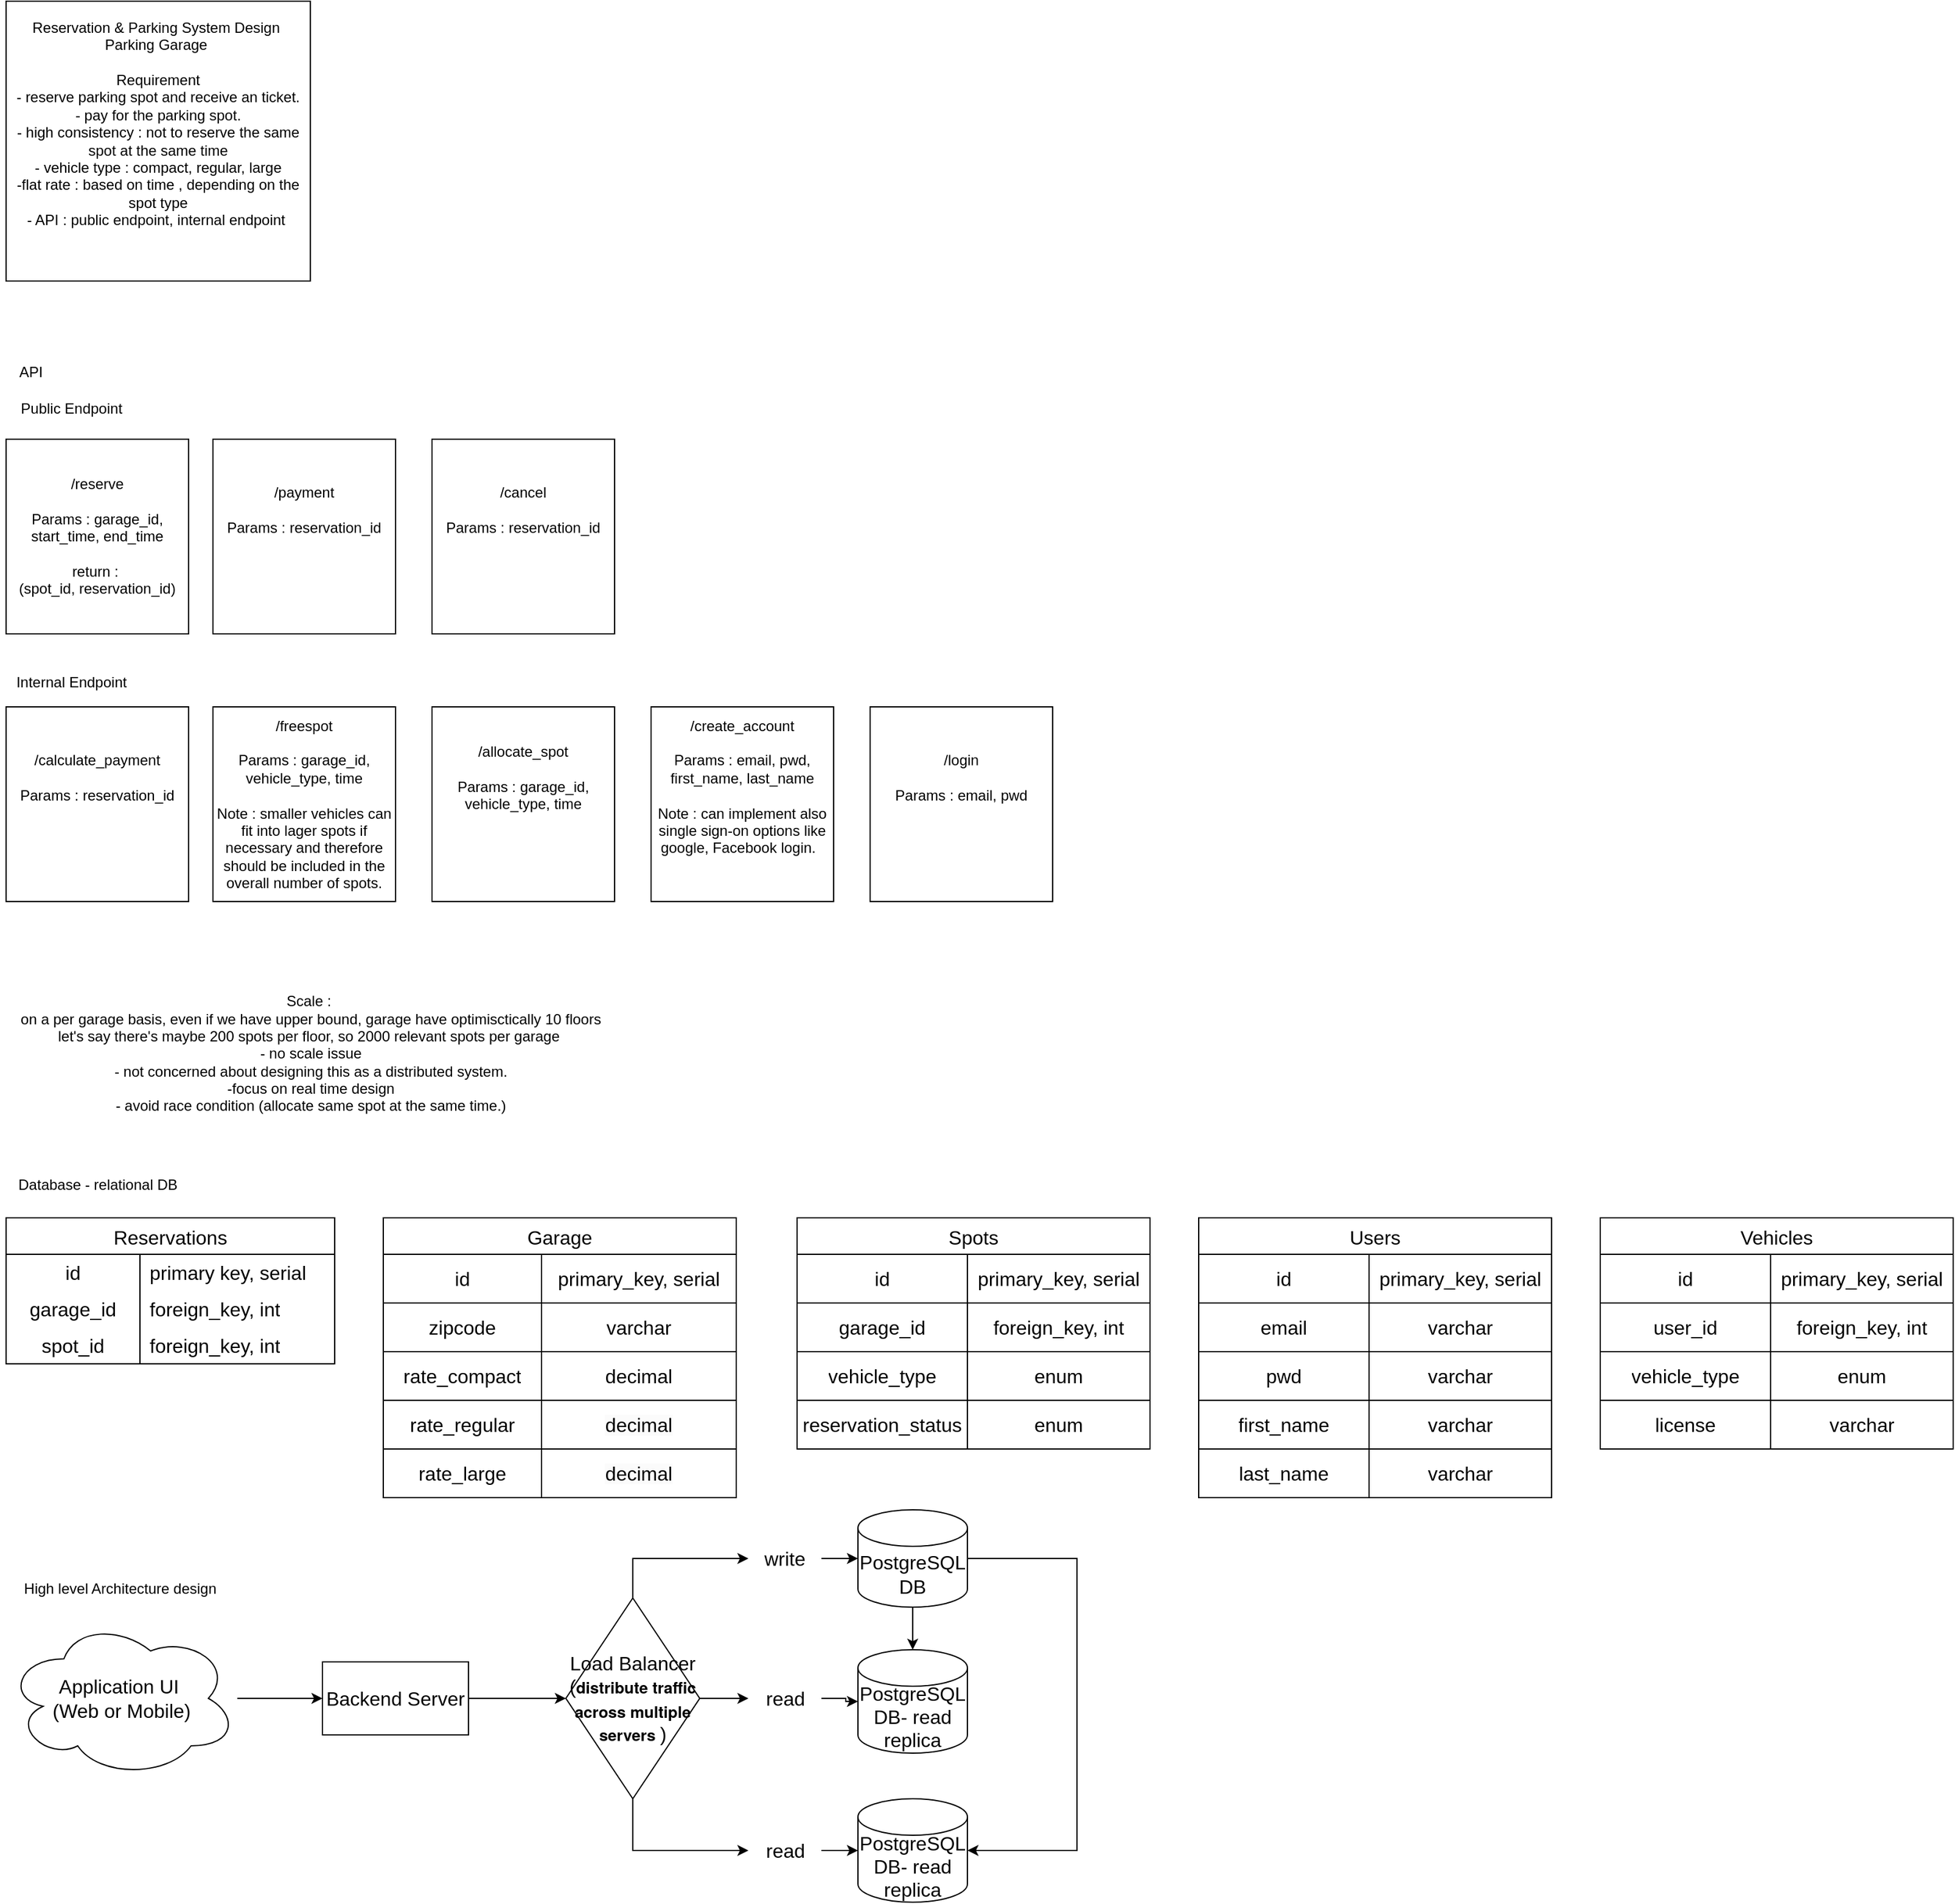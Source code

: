 <mxfile version="24.7.10">
  <diagram name="페이지-1" id="or9WRx4COdK21nAtxM_0">
    <mxGraphModel dx="939" dy="828" grid="1" gridSize="10" guides="1" tooltips="1" connect="1" arrows="1" fold="1" page="1" pageScale="1" pageWidth="827" pageHeight="1169" math="0" shadow="0">
      <root>
        <mxCell id="0" />
        <mxCell id="1" parent="0" />
        <mxCell id="0LAOTko8yLCHQv2C4el_-1" value="Reservation &amp;amp; Parking System Design&amp;nbsp;&lt;div&gt;Parking Garage&amp;nbsp;&lt;div&gt;&lt;br&gt;&lt;/div&gt;&lt;div&gt;Requirement&lt;/div&gt;&lt;div&gt;- reserve parking spot and receive an ticket.&lt;/div&gt;&lt;div&gt;- pay for the parking spot.&lt;/div&gt;&lt;div&gt;- high consistency : not to reserve the same spot at the same time&lt;/div&gt;&lt;div&gt;- vehicle type : compact, regular, large&lt;/div&gt;&lt;div&gt;-flat rate : based on time , depending on the spot type&lt;/div&gt;&lt;div&gt;- API : public endpoint, internal endpoint&amp;nbsp;&lt;/div&gt;&lt;div&gt;&lt;br&gt;&lt;/div&gt;&lt;div&gt;&lt;br&gt;&lt;/div&gt;&lt;/div&gt;" style="rounded=0;whiteSpace=wrap;html=1;" vertex="1" parent="1">
          <mxGeometry x="40" y="40" width="250" height="230" as="geometry" />
        </mxCell>
        <mxCell id="0LAOTko8yLCHQv2C4el_-2" value="Public Endpoint&amp;nbsp;" style="text;html=1;align=center;verticalAlign=middle;resizable=0;points=[];autosize=1;strokeColor=none;fillColor=none;" vertex="1" parent="1">
          <mxGeometry x="40" y="360" width="110" height="30" as="geometry" />
        </mxCell>
        <mxCell id="0LAOTko8yLCHQv2C4el_-3" value="API" style="text;html=1;align=center;verticalAlign=middle;resizable=0;points=[];autosize=1;strokeColor=none;fillColor=none;" vertex="1" parent="1">
          <mxGeometry x="40" y="330" width="40" height="30" as="geometry" />
        </mxCell>
        <mxCell id="0LAOTko8yLCHQv2C4el_-4" value="/reserve&lt;div&gt;&lt;br&gt;&lt;div&gt;Params : garage_id, start_time, end_time&lt;/div&gt;&lt;div&gt;&lt;br&gt;&lt;/div&gt;&lt;div&gt;return :&amp;nbsp;&lt;/div&gt;&lt;div&gt;(spot_id, reservation_id)&lt;/div&gt;&lt;/div&gt;" style="rounded=0;whiteSpace=wrap;html=1;" vertex="1" parent="1">
          <mxGeometry x="40" y="400" width="150" height="160" as="geometry" />
        </mxCell>
        <mxCell id="0LAOTko8yLCHQv2C4el_-5" value="/payment&lt;div&gt;&lt;br&gt;&lt;/div&gt;&lt;div&gt;Params : reservation_id&lt;/div&gt;&lt;div&gt;&lt;br&gt;&lt;/div&gt;&lt;div&gt;&lt;br&gt;&lt;/div&gt;&lt;div&gt;&lt;br&gt;&lt;/div&gt;" style="rounded=0;whiteSpace=wrap;html=1;" vertex="1" parent="1">
          <mxGeometry x="210" y="400" width="150" height="160" as="geometry" />
        </mxCell>
        <mxCell id="0LAOTko8yLCHQv2C4el_-6" value="/cancel&lt;div&gt;&lt;br&gt;&lt;/div&gt;&lt;div&gt;Params : reservation_id&lt;/div&gt;&lt;div&gt;&lt;br&gt;&lt;/div&gt;&lt;div&gt;&lt;br&gt;&lt;/div&gt;&lt;div&gt;&lt;br&gt;&lt;/div&gt;" style="rounded=0;whiteSpace=wrap;html=1;" vertex="1" parent="1">
          <mxGeometry x="390" y="400" width="150" height="160" as="geometry" />
        </mxCell>
        <mxCell id="0LAOTko8yLCHQv2C4el_-7" value="Internal Endpoint&amp;nbsp;" style="text;html=1;align=center;verticalAlign=middle;resizable=0;points=[];autosize=1;strokeColor=none;fillColor=none;" vertex="1" parent="1">
          <mxGeometry x="35" y="585" width="120" height="30" as="geometry" />
        </mxCell>
        <mxCell id="0LAOTko8yLCHQv2C4el_-8" value="/calculate_payment&lt;div&gt;&lt;br&gt;&lt;/div&gt;&lt;div&gt;Params : reservation_id&lt;/div&gt;&lt;div&gt;&lt;br&gt;&lt;/div&gt;&lt;div&gt;&lt;br&gt;&lt;/div&gt;&lt;div&gt;&lt;br&gt;&lt;/div&gt;" style="rounded=0;whiteSpace=wrap;html=1;" vertex="1" parent="1">
          <mxGeometry x="40" y="620" width="150" height="160" as="geometry" />
        </mxCell>
        <mxCell id="0LAOTko8yLCHQv2C4el_-9" value="/freespot&lt;div&gt;&lt;br&gt;&lt;/div&gt;&lt;div&gt;Params : garage_id, vehicle_type, time&lt;/div&gt;&lt;div&gt;&lt;br&gt;&lt;/div&gt;&lt;div&gt;Note : smaller vehicles can fit into lager spots if necessary and therefore should be included in the overall number of spots.&lt;/div&gt;" style="rounded=0;whiteSpace=wrap;html=1;" vertex="1" parent="1">
          <mxGeometry x="210" y="620" width="150" height="160" as="geometry" />
        </mxCell>
        <mxCell id="0LAOTko8yLCHQv2C4el_-10" value="/login&lt;div&gt;&lt;br&gt;&lt;/div&gt;&lt;div&gt;Params : email, pwd&lt;/div&gt;&lt;div&gt;&lt;br&gt;&lt;/div&gt;&lt;div&gt;&lt;br&gt;&lt;/div&gt;&lt;div&gt;&lt;br&gt;&lt;/div&gt;" style="rounded=0;whiteSpace=wrap;html=1;" vertex="1" parent="1">
          <mxGeometry x="750" y="620" width="150" height="160" as="geometry" />
        </mxCell>
        <mxCell id="0LAOTko8yLCHQv2C4el_-11" value="&lt;div&gt;/create_account&lt;/div&gt;&lt;div&gt;&lt;br&gt;&lt;/div&gt;&lt;div&gt;Params : email, pwd, first_name, last_name&lt;/div&gt;&lt;div&gt;&lt;br&gt;&lt;/div&gt;&lt;div&gt;Note : can implement also single sign-on options like google, Facebook login. &amp;nbsp;&lt;/div&gt;&lt;div&gt;&lt;br&gt;&lt;/div&gt;&lt;div&gt;&lt;br&gt;&lt;/div&gt;" style="rounded=0;whiteSpace=wrap;html=1;" vertex="1" parent="1">
          <mxGeometry x="570" y="620" width="150" height="160" as="geometry" />
        </mxCell>
        <mxCell id="0LAOTko8yLCHQv2C4el_-12" value="/allocate_spot&lt;div&gt;&lt;br&gt;&lt;/div&gt;&lt;div&gt;Params : garage_id, vehicle_type, time&lt;/div&gt;&lt;div&gt;&lt;br&gt;&lt;/div&gt;&lt;div&gt;&lt;br&gt;&lt;/div&gt;&lt;div&gt;&lt;br&gt;&lt;/div&gt;" style="rounded=0;whiteSpace=wrap;html=1;" vertex="1" parent="1">
          <mxGeometry x="390" y="620" width="150" height="160" as="geometry" />
        </mxCell>
        <mxCell id="0LAOTko8yLCHQv2C4el_-13" value="&lt;div&gt;Scale :&amp;nbsp;&lt;br&gt;&lt;/div&gt;&lt;div&gt;on a per garage basis, even if we have upper bound, garage have optimisctically 10 floors&lt;/div&gt;&lt;div&gt;let&#39;s say there&#39;s maybe 200 spots per floor, so 2000 relevant spots per garage&amp;nbsp;&lt;/div&gt;- no scale issue&lt;div&gt;- not concerned about designing this as a distributed system.&lt;/div&gt;&lt;div&gt;-focus on real time design&lt;/div&gt;&lt;div&gt;- avoid race condition (allocate same spot at the same time.)&lt;/div&gt;" style="text;html=1;align=center;verticalAlign=middle;resizable=0;points=[];autosize=1;strokeColor=none;fillColor=none;" vertex="1" parent="1">
          <mxGeometry x="40" y="850" width="500" height="110" as="geometry" />
        </mxCell>
        <mxCell id="0LAOTko8yLCHQv2C4el_-14" value="Database - relational DB" style="text;html=1;align=center;verticalAlign=middle;resizable=0;points=[];autosize=1;strokeColor=none;fillColor=none;" vertex="1" parent="1">
          <mxGeometry x="40" y="998" width="150" height="30" as="geometry" />
        </mxCell>
        <mxCell id="0LAOTko8yLCHQv2C4el_-24" value="Reservations" style="shape=table;startSize=30;container=1;collapsible=0;childLayout=tableLayout;fixedRows=1;rowLines=0;fontStyle=0;strokeColor=default;fontSize=16;" vertex="1" parent="1">
          <mxGeometry x="40" y="1040" width="270" height="120" as="geometry" />
        </mxCell>
        <mxCell id="0LAOTko8yLCHQv2C4el_-25" value="" style="shape=tableRow;horizontal=0;startSize=0;swimlaneHead=0;swimlaneBody=0;top=0;left=0;bottom=0;right=0;collapsible=0;dropTarget=0;fillColor=none;points=[[0,0.5],[1,0.5]];portConstraint=eastwest;strokeColor=inherit;fontSize=16;" vertex="1" parent="0LAOTko8yLCHQv2C4el_-24">
          <mxGeometry y="30" width="270" height="30" as="geometry" />
        </mxCell>
        <mxCell id="0LAOTko8yLCHQv2C4el_-26" value="id" style="shape=partialRectangle;html=1;whiteSpace=wrap;connectable=0;fillColor=none;top=0;left=0;bottom=0;right=0;overflow=hidden;pointerEvents=1;strokeColor=inherit;fontSize=16;" vertex="1" parent="0LAOTko8yLCHQv2C4el_-25">
          <mxGeometry width="110" height="30" as="geometry">
            <mxRectangle width="110" height="30" as="alternateBounds" />
          </mxGeometry>
        </mxCell>
        <mxCell id="0LAOTko8yLCHQv2C4el_-27" value="primary key, serial" style="shape=partialRectangle;html=1;whiteSpace=wrap;connectable=0;fillColor=none;top=0;left=0;bottom=0;right=0;align=left;spacingLeft=6;overflow=hidden;strokeColor=inherit;fontSize=16;" vertex="1" parent="0LAOTko8yLCHQv2C4el_-25">
          <mxGeometry x="110" width="160" height="30" as="geometry">
            <mxRectangle width="160" height="30" as="alternateBounds" />
          </mxGeometry>
        </mxCell>
        <mxCell id="0LAOTko8yLCHQv2C4el_-28" value="" style="shape=tableRow;horizontal=0;startSize=0;swimlaneHead=0;swimlaneBody=0;top=0;left=0;bottom=0;right=0;collapsible=0;dropTarget=0;fillColor=none;points=[[0,0.5],[1,0.5]];portConstraint=eastwest;strokeColor=inherit;fontSize=16;" vertex="1" parent="0LAOTko8yLCHQv2C4el_-24">
          <mxGeometry y="60" width="270" height="30" as="geometry" />
        </mxCell>
        <mxCell id="0LAOTko8yLCHQv2C4el_-29" value="garage_id" style="shape=partialRectangle;html=1;whiteSpace=wrap;connectable=0;fillColor=none;top=0;left=0;bottom=0;right=0;overflow=hidden;strokeColor=inherit;fontSize=16;" vertex="1" parent="0LAOTko8yLCHQv2C4el_-28">
          <mxGeometry width="110" height="30" as="geometry">
            <mxRectangle width="110" height="30" as="alternateBounds" />
          </mxGeometry>
        </mxCell>
        <mxCell id="0LAOTko8yLCHQv2C4el_-30" value="foreign_key, int" style="shape=partialRectangle;html=1;whiteSpace=wrap;connectable=0;fillColor=none;top=0;left=0;bottom=0;right=0;align=left;spacingLeft=6;overflow=hidden;strokeColor=inherit;fontSize=16;" vertex="1" parent="0LAOTko8yLCHQv2C4el_-28">
          <mxGeometry x="110" width="160" height="30" as="geometry">
            <mxRectangle width="160" height="30" as="alternateBounds" />
          </mxGeometry>
        </mxCell>
        <mxCell id="0LAOTko8yLCHQv2C4el_-31" value="" style="shape=tableRow;horizontal=0;startSize=0;swimlaneHead=0;swimlaneBody=0;top=0;left=0;bottom=0;right=0;collapsible=0;dropTarget=0;fillColor=none;points=[[0,0.5],[1,0.5]];portConstraint=eastwest;strokeColor=inherit;fontSize=16;" vertex="1" parent="0LAOTko8yLCHQv2C4el_-24">
          <mxGeometry y="90" width="270" height="30" as="geometry" />
        </mxCell>
        <mxCell id="0LAOTko8yLCHQv2C4el_-32" value="spot_id" style="shape=partialRectangle;html=1;whiteSpace=wrap;connectable=0;fillColor=none;top=0;left=0;bottom=0;right=0;overflow=hidden;strokeColor=inherit;fontSize=16;" vertex="1" parent="0LAOTko8yLCHQv2C4el_-31">
          <mxGeometry width="110" height="30" as="geometry">
            <mxRectangle width="110" height="30" as="alternateBounds" />
          </mxGeometry>
        </mxCell>
        <mxCell id="0LAOTko8yLCHQv2C4el_-33" value="foreign_key, int" style="shape=partialRectangle;html=1;whiteSpace=wrap;connectable=0;fillColor=none;top=0;left=0;bottom=0;right=0;align=left;spacingLeft=6;overflow=hidden;strokeColor=inherit;fontSize=16;" vertex="1" parent="0LAOTko8yLCHQv2C4el_-31">
          <mxGeometry x="110" width="160" height="30" as="geometry">
            <mxRectangle width="160" height="30" as="alternateBounds" />
          </mxGeometry>
        </mxCell>
        <mxCell id="0LAOTko8yLCHQv2C4el_-47" value="" style="shape=tableRow;horizontal=0;startSize=0;swimlaneHead=0;swimlaneBody=0;top=0;left=0;bottom=0;right=0;collapsible=0;dropTarget=0;fillColor=none;points=[[0,0.5],[1,0.5]];portConstraint=eastwest;strokeColor=inherit;fontSize=16;" vertex="1" parent="1">
          <mxGeometry x="40" y="1150" width="330" height="30" as="geometry" />
        </mxCell>
        <mxCell id="0LAOTko8yLCHQv2C4el_-50" value="Garage" style="shape=table;startSize=30;container=1;collapsible=0;childLayout=tableLayout;strokeColor=default;align=center;verticalAlign=middle;fontFamily=Helvetica;fontSize=16;fontColor=default;fontStyle=0;fillColor=default;" vertex="1" parent="1">
          <mxGeometry x="350" y="1040" width="290" height="230" as="geometry" />
        </mxCell>
        <mxCell id="0LAOTko8yLCHQv2C4el_-51" value="" style="shape=tableRow;horizontal=0;startSize=0;swimlaneHead=0;swimlaneBody=0;strokeColor=inherit;top=0;left=0;bottom=0;right=0;collapsible=0;dropTarget=0;fillColor=none;points=[[0,0.5],[1,0.5]];portConstraint=eastwest;align=center;verticalAlign=middle;fontFamily=Helvetica;fontSize=16;fontColor=default;fontStyle=0;" vertex="1" parent="0LAOTko8yLCHQv2C4el_-50">
          <mxGeometry y="30" width="290" height="40" as="geometry" />
        </mxCell>
        <mxCell id="0LAOTko8yLCHQv2C4el_-52" value="id" style="shape=partialRectangle;html=1;whiteSpace=wrap;connectable=0;strokeColor=inherit;overflow=hidden;fillColor=none;top=0;left=0;bottom=0;right=0;pointerEvents=1;align=center;verticalAlign=middle;fontFamily=Helvetica;fontSize=16;fontColor=default;fontStyle=0;" vertex="1" parent="0LAOTko8yLCHQv2C4el_-51">
          <mxGeometry width="130" height="40" as="geometry">
            <mxRectangle width="130" height="40" as="alternateBounds" />
          </mxGeometry>
        </mxCell>
        <mxCell id="0LAOTko8yLCHQv2C4el_-53" value="primary_key, serial" style="shape=partialRectangle;html=1;whiteSpace=wrap;connectable=0;strokeColor=inherit;overflow=hidden;fillColor=none;top=0;left=0;bottom=0;right=0;pointerEvents=1;align=center;verticalAlign=middle;fontFamily=Helvetica;fontSize=16;fontColor=default;fontStyle=0;" vertex="1" parent="0LAOTko8yLCHQv2C4el_-51">
          <mxGeometry x="130" width="160" height="40" as="geometry">
            <mxRectangle width="160" height="40" as="alternateBounds" />
          </mxGeometry>
        </mxCell>
        <mxCell id="0LAOTko8yLCHQv2C4el_-54" value="" style="shape=tableRow;horizontal=0;startSize=0;swimlaneHead=0;swimlaneBody=0;strokeColor=inherit;top=0;left=0;bottom=0;right=0;collapsible=0;dropTarget=0;fillColor=none;points=[[0,0.5],[1,0.5]];portConstraint=eastwest;align=center;verticalAlign=middle;fontFamily=Helvetica;fontSize=16;fontColor=default;fontStyle=0;" vertex="1" parent="0LAOTko8yLCHQv2C4el_-50">
          <mxGeometry y="70" width="290" height="40" as="geometry" />
        </mxCell>
        <mxCell id="0LAOTko8yLCHQv2C4el_-55" value="zipcode" style="shape=partialRectangle;html=1;whiteSpace=wrap;connectable=0;strokeColor=inherit;overflow=hidden;fillColor=none;top=0;left=0;bottom=0;right=0;pointerEvents=1;align=center;verticalAlign=middle;fontFamily=Helvetica;fontSize=16;fontColor=default;fontStyle=0;" vertex="1" parent="0LAOTko8yLCHQv2C4el_-54">
          <mxGeometry width="130" height="40" as="geometry">
            <mxRectangle width="130" height="40" as="alternateBounds" />
          </mxGeometry>
        </mxCell>
        <mxCell id="0LAOTko8yLCHQv2C4el_-56" value="varchar" style="shape=partialRectangle;html=1;whiteSpace=wrap;connectable=0;strokeColor=inherit;overflow=hidden;fillColor=none;top=0;left=0;bottom=0;right=0;pointerEvents=1;align=center;verticalAlign=middle;fontFamily=Helvetica;fontSize=16;fontColor=default;fontStyle=0;" vertex="1" parent="0LAOTko8yLCHQv2C4el_-54">
          <mxGeometry x="130" width="160" height="40" as="geometry">
            <mxRectangle width="160" height="40" as="alternateBounds" />
          </mxGeometry>
        </mxCell>
        <mxCell id="0LAOTko8yLCHQv2C4el_-57" value="" style="shape=tableRow;horizontal=0;startSize=0;swimlaneHead=0;swimlaneBody=0;strokeColor=inherit;top=0;left=0;bottom=0;right=0;collapsible=0;dropTarget=0;fillColor=none;points=[[0,0.5],[1,0.5]];portConstraint=eastwest;align=center;verticalAlign=middle;fontFamily=Helvetica;fontSize=16;fontColor=default;fontStyle=0;" vertex="1" parent="0LAOTko8yLCHQv2C4el_-50">
          <mxGeometry y="110" width="290" height="40" as="geometry" />
        </mxCell>
        <mxCell id="0LAOTko8yLCHQv2C4el_-58" value="rate_compact" style="shape=partialRectangle;html=1;whiteSpace=wrap;connectable=0;strokeColor=inherit;overflow=hidden;fillColor=none;top=0;left=0;bottom=0;right=0;pointerEvents=1;align=center;verticalAlign=middle;fontFamily=Helvetica;fontSize=16;fontColor=default;fontStyle=0;" vertex="1" parent="0LAOTko8yLCHQv2C4el_-57">
          <mxGeometry width="130" height="40" as="geometry">
            <mxRectangle width="130" height="40" as="alternateBounds" />
          </mxGeometry>
        </mxCell>
        <mxCell id="0LAOTko8yLCHQv2C4el_-59" value="decimal" style="shape=partialRectangle;html=1;whiteSpace=wrap;connectable=0;strokeColor=inherit;overflow=hidden;fillColor=none;top=0;left=0;bottom=0;right=0;pointerEvents=1;align=center;verticalAlign=middle;fontFamily=Helvetica;fontSize=16;fontColor=default;fontStyle=0;" vertex="1" parent="0LAOTko8yLCHQv2C4el_-57">
          <mxGeometry x="130" width="160" height="40" as="geometry">
            <mxRectangle width="160" height="40" as="alternateBounds" />
          </mxGeometry>
        </mxCell>
        <mxCell id="0LAOTko8yLCHQv2C4el_-60" value="" style="shape=tableRow;horizontal=0;startSize=0;swimlaneHead=0;swimlaneBody=0;strokeColor=inherit;top=0;left=0;bottom=0;right=0;collapsible=0;dropTarget=0;fillColor=none;points=[[0,0.5],[1,0.5]];portConstraint=eastwest;align=center;verticalAlign=middle;fontFamily=Helvetica;fontSize=16;fontColor=default;fontStyle=0;" vertex="1" parent="0LAOTko8yLCHQv2C4el_-50">
          <mxGeometry y="150" width="290" height="40" as="geometry" />
        </mxCell>
        <mxCell id="0LAOTko8yLCHQv2C4el_-61" value="rate_regular" style="shape=partialRectangle;html=1;whiteSpace=wrap;connectable=0;strokeColor=inherit;overflow=hidden;fillColor=none;top=0;left=0;bottom=0;right=0;pointerEvents=1;align=center;verticalAlign=middle;fontFamily=Helvetica;fontSize=16;fontColor=default;fontStyle=0;" vertex="1" parent="0LAOTko8yLCHQv2C4el_-60">
          <mxGeometry width="130" height="40" as="geometry">
            <mxRectangle width="130" height="40" as="alternateBounds" />
          </mxGeometry>
        </mxCell>
        <mxCell id="0LAOTko8yLCHQv2C4el_-62" value="&lt;span style=&quot;caret-color: rgb(0, 0, 0); color: rgb(0, 0, 0); font-family: Helvetica; font-size: 16px; font-style: normal; font-variant-caps: normal; font-weight: 400; letter-spacing: normal; orphans: auto; text-align: center; text-indent: 0px; text-transform: none; white-space: normal; widows: auto; word-spacing: 0px; -webkit-text-stroke-width: 0px; background-color: rgb(251, 251, 251); text-decoration: none; display: inline !important; float: none;&quot;&gt;decimal&lt;/span&gt;" style="shape=partialRectangle;html=1;whiteSpace=wrap;connectable=0;strokeColor=inherit;overflow=hidden;fillColor=none;top=0;left=0;bottom=0;right=0;pointerEvents=1;align=center;verticalAlign=middle;fontFamily=Helvetica;fontSize=16;fontColor=default;fontStyle=0;" vertex="1" parent="0LAOTko8yLCHQv2C4el_-60">
          <mxGeometry x="130" width="160" height="40" as="geometry">
            <mxRectangle width="160" height="40" as="alternateBounds" />
          </mxGeometry>
        </mxCell>
        <mxCell id="0LAOTko8yLCHQv2C4el_-64" style="shape=tableRow;horizontal=0;startSize=0;swimlaneHead=0;swimlaneBody=0;strokeColor=inherit;top=0;left=0;bottom=0;right=0;collapsible=0;dropTarget=0;fillColor=none;points=[[0,0.5],[1,0.5]];portConstraint=eastwest;align=center;verticalAlign=middle;fontFamily=Helvetica;fontSize=16;fontColor=default;fontStyle=0;" vertex="1" parent="0LAOTko8yLCHQv2C4el_-50">
          <mxGeometry y="190" width="290" height="40" as="geometry" />
        </mxCell>
        <mxCell id="0LAOTko8yLCHQv2C4el_-65" value="rate_large" style="shape=partialRectangle;html=1;whiteSpace=wrap;connectable=0;strokeColor=inherit;overflow=hidden;fillColor=none;top=0;left=0;bottom=0;right=0;pointerEvents=1;align=center;verticalAlign=middle;fontFamily=Helvetica;fontSize=16;fontColor=default;fontStyle=0;" vertex="1" parent="0LAOTko8yLCHQv2C4el_-64">
          <mxGeometry width="130" height="40" as="geometry">
            <mxRectangle width="130" height="40" as="alternateBounds" />
          </mxGeometry>
        </mxCell>
        <mxCell id="0LAOTko8yLCHQv2C4el_-66" value="&lt;span style=&quot;caret-color: rgb(0, 0, 0); color: rgb(0, 0, 0); font-family: Helvetica; font-size: 16px; font-style: normal; font-variant-caps: normal; font-weight: 400; letter-spacing: normal; orphans: auto; text-align: center; text-indent: 0px; text-transform: none; white-space: normal; widows: auto; word-spacing: 0px; -webkit-text-stroke-width: 0px; background-color: rgb(251, 251, 251); text-decoration: none; display: inline !important; float: none;&quot;&gt;decimal&lt;/span&gt;" style="shape=partialRectangle;html=1;whiteSpace=wrap;connectable=0;strokeColor=inherit;overflow=hidden;fillColor=none;top=0;left=0;bottom=0;right=0;pointerEvents=1;align=center;verticalAlign=middle;fontFamily=Helvetica;fontSize=16;fontColor=default;fontStyle=0;" vertex="1" parent="0LAOTko8yLCHQv2C4el_-64">
          <mxGeometry x="130" width="160" height="40" as="geometry">
            <mxRectangle width="160" height="40" as="alternateBounds" />
          </mxGeometry>
        </mxCell>
        <mxCell id="0LAOTko8yLCHQv2C4el_-68" value="Spots" style="shape=table;startSize=30;container=1;collapsible=0;childLayout=tableLayout;strokeColor=default;align=center;verticalAlign=middle;fontFamily=Helvetica;fontSize=16;fontColor=default;fontStyle=0;fillColor=default;" vertex="1" parent="1">
          <mxGeometry x="690" y="1040" width="290" height="190" as="geometry" />
        </mxCell>
        <mxCell id="0LAOTko8yLCHQv2C4el_-69" value="" style="shape=tableRow;horizontal=0;startSize=0;swimlaneHead=0;swimlaneBody=0;strokeColor=inherit;top=0;left=0;bottom=0;right=0;collapsible=0;dropTarget=0;fillColor=none;points=[[0,0.5],[1,0.5]];portConstraint=eastwest;align=center;verticalAlign=middle;fontFamily=Helvetica;fontSize=16;fontColor=default;fontStyle=0;" vertex="1" parent="0LAOTko8yLCHQv2C4el_-68">
          <mxGeometry y="30" width="290" height="40" as="geometry" />
        </mxCell>
        <mxCell id="0LAOTko8yLCHQv2C4el_-70" value="id" style="shape=partialRectangle;html=1;whiteSpace=wrap;connectable=0;strokeColor=inherit;overflow=hidden;fillColor=none;top=0;left=0;bottom=0;right=0;pointerEvents=1;align=center;verticalAlign=middle;fontFamily=Helvetica;fontSize=16;fontColor=default;fontStyle=0;" vertex="1" parent="0LAOTko8yLCHQv2C4el_-69">
          <mxGeometry width="140" height="40" as="geometry">
            <mxRectangle width="140" height="40" as="alternateBounds" />
          </mxGeometry>
        </mxCell>
        <mxCell id="0LAOTko8yLCHQv2C4el_-71" value="primary_key, serial" style="shape=partialRectangle;html=1;whiteSpace=wrap;connectable=0;strokeColor=inherit;overflow=hidden;fillColor=none;top=0;left=0;bottom=0;right=0;pointerEvents=1;align=center;verticalAlign=middle;fontFamily=Helvetica;fontSize=16;fontColor=default;fontStyle=0;" vertex="1" parent="0LAOTko8yLCHQv2C4el_-69">
          <mxGeometry x="140" width="150" height="40" as="geometry">
            <mxRectangle width="150" height="40" as="alternateBounds" />
          </mxGeometry>
        </mxCell>
        <mxCell id="0LAOTko8yLCHQv2C4el_-72" value="" style="shape=tableRow;horizontal=0;startSize=0;swimlaneHead=0;swimlaneBody=0;strokeColor=inherit;top=0;left=0;bottom=0;right=0;collapsible=0;dropTarget=0;fillColor=none;points=[[0,0.5],[1,0.5]];portConstraint=eastwest;align=center;verticalAlign=middle;fontFamily=Helvetica;fontSize=16;fontColor=default;fontStyle=0;" vertex="1" parent="0LAOTko8yLCHQv2C4el_-68">
          <mxGeometry y="70" width="290" height="40" as="geometry" />
        </mxCell>
        <mxCell id="0LAOTko8yLCHQv2C4el_-73" value="garage_id" style="shape=partialRectangle;html=1;whiteSpace=wrap;connectable=0;strokeColor=inherit;overflow=hidden;fillColor=none;top=0;left=0;bottom=0;right=0;pointerEvents=1;align=center;verticalAlign=middle;fontFamily=Helvetica;fontSize=16;fontColor=default;fontStyle=0;" vertex="1" parent="0LAOTko8yLCHQv2C4el_-72">
          <mxGeometry width="140" height="40" as="geometry">
            <mxRectangle width="140" height="40" as="alternateBounds" />
          </mxGeometry>
        </mxCell>
        <mxCell id="0LAOTko8yLCHQv2C4el_-74" value="foreign_key, int" style="shape=partialRectangle;html=1;whiteSpace=wrap;connectable=0;strokeColor=inherit;overflow=hidden;fillColor=none;top=0;left=0;bottom=0;right=0;pointerEvents=1;align=center;verticalAlign=middle;fontFamily=Helvetica;fontSize=16;fontColor=default;fontStyle=0;" vertex="1" parent="0LAOTko8yLCHQv2C4el_-72">
          <mxGeometry x="140" width="150" height="40" as="geometry">
            <mxRectangle width="150" height="40" as="alternateBounds" />
          </mxGeometry>
        </mxCell>
        <mxCell id="0LAOTko8yLCHQv2C4el_-75" value="" style="shape=tableRow;horizontal=0;startSize=0;swimlaneHead=0;swimlaneBody=0;strokeColor=inherit;top=0;left=0;bottom=0;right=0;collapsible=0;dropTarget=0;fillColor=none;points=[[0,0.5],[1,0.5]];portConstraint=eastwest;align=center;verticalAlign=middle;fontFamily=Helvetica;fontSize=16;fontColor=default;fontStyle=0;" vertex="1" parent="0LAOTko8yLCHQv2C4el_-68">
          <mxGeometry y="110" width="290" height="40" as="geometry" />
        </mxCell>
        <mxCell id="0LAOTko8yLCHQv2C4el_-76" value="vehicle_type" style="shape=partialRectangle;html=1;whiteSpace=wrap;connectable=0;strokeColor=inherit;overflow=hidden;fillColor=none;top=0;left=0;bottom=0;right=0;pointerEvents=1;align=center;verticalAlign=middle;fontFamily=Helvetica;fontSize=16;fontColor=default;fontStyle=0;" vertex="1" parent="0LAOTko8yLCHQv2C4el_-75">
          <mxGeometry width="140" height="40" as="geometry">
            <mxRectangle width="140" height="40" as="alternateBounds" />
          </mxGeometry>
        </mxCell>
        <mxCell id="0LAOTko8yLCHQv2C4el_-77" value="enum" style="shape=partialRectangle;html=1;whiteSpace=wrap;connectable=0;strokeColor=inherit;overflow=hidden;fillColor=none;top=0;left=0;bottom=0;right=0;pointerEvents=1;align=center;verticalAlign=middle;fontFamily=Helvetica;fontSize=16;fontColor=default;fontStyle=0;" vertex="1" parent="0LAOTko8yLCHQv2C4el_-75">
          <mxGeometry x="140" width="150" height="40" as="geometry">
            <mxRectangle width="150" height="40" as="alternateBounds" />
          </mxGeometry>
        </mxCell>
        <mxCell id="0LAOTko8yLCHQv2C4el_-84" style="shape=tableRow;horizontal=0;startSize=0;swimlaneHead=0;swimlaneBody=0;strokeColor=inherit;top=0;left=0;bottom=0;right=0;collapsible=0;dropTarget=0;fillColor=none;points=[[0,0.5],[1,0.5]];portConstraint=eastwest;align=center;verticalAlign=middle;fontFamily=Helvetica;fontSize=16;fontColor=default;fontStyle=0;" vertex="1" parent="0LAOTko8yLCHQv2C4el_-68">
          <mxGeometry y="150" width="290" height="40" as="geometry" />
        </mxCell>
        <mxCell id="0LAOTko8yLCHQv2C4el_-85" value="reservation_status" style="shape=partialRectangle;html=1;whiteSpace=wrap;connectable=0;strokeColor=inherit;overflow=hidden;fillColor=none;top=0;left=0;bottom=0;right=0;pointerEvents=1;align=center;verticalAlign=middle;fontFamily=Helvetica;fontSize=16;fontColor=default;fontStyle=0;" vertex="1" parent="0LAOTko8yLCHQv2C4el_-84">
          <mxGeometry width="140" height="40" as="geometry">
            <mxRectangle width="140" height="40" as="alternateBounds" />
          </mxGeometry>
        </mxCell>
        <mxCell id="0LAOTko8yLCHQv2C4el_-86" value="enum" style="shape=partialRectangle;html=1;whiteSpace=wrap;connectable=0;strokeColor=inherit;overflow=hidden;fillColor=none;top=0;left=0;bottom=0;right=0;pointerEvents=1;align=center;verticalAlign=middle;fontFamily=Helvetica;fontSize=16;fontColor=default;fontStyle=0;" vertex="1" parent="0LAOTko8yLCHQv2C4el_-84">
          <mxGeometry x="140" width="150" height="40" as="geometry">
            <mxRectangle width="150" height="40" as="alternateBounds" />
          </mxGeometry>
        </mxCell>
        <mxCell id="0LAOTko8yLCHQv2C4el_-87" value="Users" style="shape=table;startSize=30;container=1;collapsible=0;childLayout=tableLayout;strokeColor=default;align=center;verticalAlign=middle;fontFamily=Helvetica;fontSize=16;fontColor=default;fontStyle=0;fillColor=default;" vertex="1" parent="1">
          <mxGeometry x="1020" y="1040" width="290" height="230" as="geometry" />
        </mxCell>
        <mxCell id="0LAOTko8yLCHQv2C4el_-88" value="" style="shape=tableRow;horizontal=0;startSize=0;swimlaneHead=0;swimlaneBody=0;strokeColor=inherit;top=0;left=0;bottom=0;right=0;collapsible=0;dropTarget=0;fillColor=none;points=[[0,0.5],[1,0.5]];portConstraint=eastwest;align=center;verticalAlign=middle;fontFamily=Helvetica;fontSize=16;fontColor=default;fontStyle=0;" vertex="1" parent="0LAOTko8yLCHQv2C4el_-87">
          <mxGeometry y="30" width="290" height="40" as="geometry" />
        </mxCell>
        <mxCell id="0LAOTko8yLCHQv2C4el_-89" value="id" style="shape=partialRectangle;html=1;whiteSpace=wrap;connectable=0;strokeColor=inherit;overflow=hidden;fillColor=none;top=0;left=0;bottom=0;right=0;pointerEvents=1;align=center;verticalAlign=middle;fontFamily=Helvetica;fontSize=16;fontColor=default;fontStyle=0;" vertex="1" parent="0LAOTko8yLCHQv2C4el_-88">
          <mxGeometry width="140" height="40" as="geometry">
            <mxRectangle width="140" height="40" as="alternateBounds" />
          </mxGeometry>
        </mxCell>
        <mxCell id="0LAOTko8yLCHQv2C4el_-90" value="primary_key, serial" style="shape=partialRectangle;html=1;whiteSpace=wrap;connectable=0;strokeColor=inherit;overflow=hidden;fillColor=none;top=0;left=0;bottom=0;right=0;pointerEvents=1;align=center;verticalAlign=middle;fontFamily=Helvetica;fontSize=16;fontColor=default;fontStyle=0;" vertex="1" parent="0LAOTko8yLCHQv2C4el_-88">
          <mxGeometry x="140" width="150" height="40" as="geometry">
            <mxRectangle width="150" height="40" as="alternateBounds" />
          </mxGeometry>
        </mxCell>
        <mxCell id="0LAOTko8yLCHQv2C4el_-91" value="" style="shape=tableRow;horizontal=0;startSize=0;swimlaneHead=0;swimlaneBody=0;strokeColor=inherit;top=0;left=0;bottom=0;right=0;collapsible=0;dropTarget=0;fillColor=none;points=[[0,0.5],[1,0.5]];portConstraint=eastwest;align=center;verticalAlign=middle;fontFamily=Helvetica;fontSize=16;fontColor=default;fontStyle=0;" vertex="1" parent="0LAOTko8yLCHQv2C4el_-87">
          <mxGeometry y="70" width="290" height="40" as="geometry" />
        </mxCell>
        <mxCell id="0LAOTko8yLCHQv2C4el_-92" value="email" style="shape=partialRectangle;html=1;whiteSpace=wrap;connectable=0;strokeColor=inherit;overflow=hidden;fillColor=none;top=0;left=0;bottom=0;right=0;pointerEvents=1;align=center;verticalAlign=middle;fontFamily=Helvetica;fontSize=16;fontColor=default;fontStyle=0;" vertex="1" parent="0LAOTko8yLCHQv2C4el_-91">
          <mxGeometry width="140" height="40" as="geometry">
            <mxRectangle width="140" height="40" as="alternateBounds" />
          </mxGeometry>
        </mxCell>
        <mxCell id="0LAOTko8yLCHQv2C4el_-93" value="varchar" style="shape=partialRectangle;html=1;whiteSpace=wrap;connectable=0;strokeColor=inherit;overflow=hidden;fillColor=none;top=0;left=0;bottom=0;right=0;pointerEvents=1;align=center;verticalAlign=middle;fontFamily=Helvetica;fontSize=16;fontColor=default;fontStyle=0;" vertex="1" parent="0LAOTko8yLCHQv2C4el_-91">
          <mxGeometry x="140" width="150" height="40" as="geometry">
            <mxRectangle width="150" height="40" as="alternateBounds" />
          </mxGeometry>
        </mxCell>
        <mxCell id="0LAOTko8yLCHQv2C4el_-94" value="" style="shape=tableRow;horizontal=0;startSize=0;swimlaneHead=0;swimlaneBody=0;strokeColor=inherit;top=0;left=0;bottom=0;right=0;collapsible=0;dropTarget=0;fillColor=none;points=[[0,0.5],[1,0.5]];portConstraint=eastwest;align=center;verticalAlign=middle;fontFamily=Helvetica;fontSize=16;fontColor=default;fontStyle=0;" vertex="1" parent="0LAOTko8yLCHQv2C4el_-87">
          <mxGeometry y="110" width="290" height="40" as="geometry" />
        </mxCell>
        <mxCell id="0LAOTko8yLCHQv2C4el_-95" value="pwd" style="shape=partialRectangle;html=1;whiteSpace=wrap;connectable=0;strokeColor=inherit;overflow=hidden;fillColor=none;top=0;left=0;bottom=0;right=0;pointerEvents=1;align=center;verticalAlign=middle;fontFamily=Helvetica;fontSize=16;fontColor=default;fontStyle=0;" vertex="1" parent="0LAOTko8yLCHQv2C4el_-94">
          <mxGeometry width="140" height="40" as="geometry">
            <mxRectangle width="140" height="40" as="alternateBounds" />
          </mxGeometry>
        </mxCell>
        <mxCell id="0LAOTko8yLCHQv2C4el_-96" value="varchar" style="shape=partialRectangle;html=1;whiteSpace=wrap;connectable=0;strokeColor=inherit;overflow=hidden;fillColor=none;top=0;left=0;bottom=0;right=0;pointerEvents=1;align=center;verticalAlign=middle;fontFamily=Helvetica;fontSize=16;fontColor=default;fontStyle=0;" vertex="1" parent="0LAOTko8yLCHQv2C4el_-94">
          <mxGeometry x="140" width="150" height="40" as="geometry">
            <mxRectangle width="150" height="40" as="alternateBounds" />
          </mxGeometry>
        </mxCell>
        <mxCell id="0LAOTko8yLCHQv2C4el_-97" style="shape=tableRow;horizontal=0;startSize=0;swimlaneHead=0;swimlaneBody=0;strokeColor=inherit;top=0;left=0;bottom=0;right=0;collapsible=0;dropTarget=0;fillColor=none;points=[[0,0.5],[1,0.5]];portConstraint=eastwest;align=center;verticalAlign=middle;fontFamily=Helvetica;fontSize=16;fontColor=default;fontStyle=0;" vertex="1" parent="0LAOTko8yLCHQv2C4el_-87">
          <mxGeometry y="150" width="290" height="40" as="geometry" />
        </mxCell>
        <mxCell id="0LAOTko8yLCHQv2C4el_-98" value="first_name" style="shape=partialRectangle;html=1;whiteSpace=wrap;connectable=0;strokeColor=inherit;overflow=hidden;fillColor=none;top=0;left=0;bottom=0;right=0;pointerEvents=1;align=center;verticalAlign=middle;fontFamily=Helvetica;fontSize=16;fontColor=default;fontStyle=0;" vertex="1" parent="0LAOTko8yLCHQv2C4el_-97">
          <mxGeometry width="140" height="40" as="geometry">
            <mxRectangle width="140" height="40" as="alternateBounds" />
          </mxGeometry>
        </mxCell>
        <mxCell id="0LAOTko8yLCHQv2C4el_-99" value="varchar" style="shape=partialRectangle;html=1;whiteSpace=wrap;connectable=0;strokeColor=inherit;overflow=hidden;fillColor=none;top=0;left=0;bottom=0;right=0;pointerEvents=1;align=center;verticalAlign=middle;fontFamily=Helvetica;fontSize=16;fontColor=default;fontStyle=0;" vertex="1" parent="0LAOTko8yLCHQv2C4el_-97">
          <mxGeometry x="140" width="150" height="40" as="geometry">
            <mxRectangle width="150" height="40" as="alternateBounds" />
          </mxGeometry>
        </mxCell>
        <mxCell id="0LAOTko8yLCHQv2C4el_-100" style="shape=tableRow;horizontal=0;startSize=0;swimlaneHead=0;swimlaneBody=0;strokeColor=inherit;top=0;left=0;bottom=0;right=0;collapsible=0;dropTarget=0;fillColor=none;points=[[0,0.5],[1,0.5]];portConstraint=eastwest;align=center;verticalAlign=middle;fontFamily=Helvetica;fontSize=16;fontColor=default;fontStyle=0;" vertex="1" parent="0LAOTko8yLCHQv2C4el_-87">
          <mxGeometry y="190" width="290" height="40" as="geometry" />
        </mxCell>
        <mxCell id="0LAOTko8yLCHQv2C4el_-101" value="last_name" style="shape=partialRectangle;html=1;whiteSpace=wrap;connectable=0;strokeColor=inherit;overflow=hidden;fillColor=none;top=0;left=0;bottom=0;right=0;pointerEvents=1;align=center;verticalAlign=middle;fontFamily=Helvetica;fontSize=16;fontColor=default;fontStyle=0;" vertex="1" parent="0LAOTko8yLCHQv2C4el_-100">
          <mxGeometry width="140" height="40" as="geometry">
            <mxRectangle width="140" height="40" as="alternateBounds" />
          </mxGeometry>
        </mxCell>
        <mxCell id="0LAOTko8yLCHQv2C4el_-102" value="varchar" style="shape=partialRectangle;html=1;whiteSpace=wrap;connectable=0;strokeColor=inherit;overflow=hidden;fillColor=none;top=0;left=0;bottom=0;right=0;pointerEvents=1;align=center;verticalAlign=middle;fontFamily=Helvetica;fontSize=16;fontColor=default;fontStyle=0;" vertex="1" parent="0LAOTko8yLCHQv2C4el_-100">
          <mxGeometry x="140" width="150" height="40" as="geometry">
            <mxRectangle width="150" height="40" as="alternateBounds" />
          </mxGeometry>
        </mxCell>
        <mxCell id="0LAOTko8yLCHQv2C4el_-103" value="Vehicles" style="shape=table;startSize=30;container=1;collapsible=0;childLayout=tableLayout;strokeColor=default;align=center;verticalAlign=middle;fontFamily=Helvetica;fontSize=16;fontColor=default;fontStyle=0;fillColor=default;" vertex="1" parent="1">
          <mxGeometry x="1350" y="1040" width="290" height="190" as="geometry" />
        </mxCell>
        <mxCell id="0LAOTko8yLCHQv2C4el_-104" value="" style="shape=tableRow;horizontal=0;startSize=0;swimlaneHead=0;swimlaneBody=0;strokeColor=inherit;top=0;left=0;bottom=0;right=0;collapsible=0;dropTarget=0;fillColor=none;points=[[0,0.5],[1,0.5]];portConstraint=eastwest;align=center;verticalAlign=middle;fontFamily=Helvetica;fontSize=16;fontColor=default;fontStyle=0;" vertex="1" parent="0LAOTko8yLCHQv2C4el_-103">
          <mxGeometry y="30" width="290" height="40" as="geometry" />
        </mxCell>
        <mxCell id="0LAOTko8yLCHQv2C4el_-105" value="id" style="shape=partialRectangle;html=1;whiteSpace=wrap;connectable=0;strokeColor=inherit;overflow=hidden;fillColor=none;top=0;left=0;bottom=0;right=0;pointerEvents=1;align=center;verticalAlign=middle;fontFamily=Helvetica;fontSize=16;fontColor=default;fontStyle=0;" vertex="1" parent="0LAOTko8yLCHQv2C4el_-104">
          <mxGeometry width="140" height="40" as="geometry">
            <mxRectangle width="140" height="40" as="alternateBounds" />
          </mxGeometry>
        </mxCell>
        <mxCell id="0LAOTko8yLCHQv2C4el_-106" value="primary_key, serial" style="shape=partialRectangle;html=1;whiteSpace=wrap;connectable=0;strokeColor=inherit;overflow=hidden;fillColor=none;top=0;left=0;bottom=0;right=0;pointerEvents=1;align=center;verticalAlign=middle;fontFamily=Helvetica;fontSize=16;fontColor=default;fontStyle=0;" vertex="1" parent="0LAOTko8yLCHQv2C4el_-104">
          <mxGeometry x="140" width="150" height="40" as="geometry">
            <mxRectangle width="150" height="40" as="alternateBounds" />
          </mxGeometry>
        </mxCell>
        <mxCell id="0LAOTko8yLCHQv2C4el_-107" value="" style="shape=tableRow;horizontal=0;startSize=0;swimlaneHead=0;swimlaneBody=0;strokeColor=inherit;top=0;left=0;bottom=0;right=0;collapsible=0;dropTarget=0;fillColor=none;points=[[0,0.5],[1,0.5]];portConstraint=eastwest;align=center;verticalAlign=middle;fontFamily=Helvetica;fontSize=16;fontColor=default;fontStyle=0;" vertex="1" parent="0LAOTko8yLCHQv2C4el_-103">
          <mxGeometry y="70" width="290" height="40" as="geometry" />
        </mxCell>
        <mxCell id="0LAOTko8yLCHQv2C4el_-108" value="user_id" style="shape=partialRectangle;html=1;whiteSpace=wrap;connectable=0;strokeColor=inherit;overflow=hidden;fillColor=none;top=0;left=0;bottom=0;right=0;pointerEvents=1;align=center;verticalAlign=middle;fontFamily=Helvetica;fontSize=16;fontColor=default;fontStyle=0;" vertex="1" parent="0LAOTko8yLCHQv2C4el_-107">
          <mxGeometry width="140" height="40" as="geometry">
            <mxRectangle width="140" height="40" as="alternateBounds" />
          </mxGeometry>
        </mxCell>
        <mxCell id="0LAOTko8yLCHQv2C4el_-109" value="foreign_key, int" style="shape=partialRectangle;html=1;whiteSpace=wrap;connectable=0;strokeColor=inherit;overflow=hidden;fillColor=none;top=0;left=0;bottom=0;right=0;pointerEvents=1;align=center;verticalAlign=middle;fontFamily=Helvetica;fontSize=16;fontColor=default;fontStyle=0;" vertex="1" parent="0LAOTko8yLCHQv2C4el_-107">
          <mxGeometry x="140" width="150" height="40" as="geometry">
            <mxRectangle width="150" height="40" as="alternateBounds" />
          </mxGeometry>
        </mxCell>
        <mxCell id="0LAOTko8yLCHQv2C4el_-110" value="" style="shape=tableRow;horizontal=0;startSize=0;swimlaneHead=0;swimlaneBody=0;strokeColor=inherit;top=0;left=0;bottom=0;right=0;collapsible=0;dropTarget=0;fillColor=none;points=[[0,0.5],[1,0.5]];portConstraint=eastwest;align=center;verticalAlign=middle;fontFamily=Helvetica;fontSize=16;fontColor=default;fontStyle=0;" vertex="1" parent="0LAOTko8yLCHQv2C4el_-103">
          <mxGeometry y="110" width="290" height="40" as="geometry" />
        </mxCell>
        <mxCell id="0LAOTko8yLCHQv2C4el_-111" value="vehicle_type" style="shape=partialRectangle;html=1;whiteSpace=wrap;connectable=0;strokeColor=inherit;overflow=hidden;fillColor=none;top=0;left=0;bottom=0;right=0;pointerEvents=1;align=center;verticalAlign=middle;fontFamily=Helvetica;fontSize=16;fontColor=default;fontStyle=0;" vertex="1" parent="0LAOTko8yLCHQv2C4el_-110">
          <mxGeometry width="140" height="40" as="geometry">
            <mxRectangle width="140" height="40" as="alternateBounds" />
          </mxGeometry>
        </mxCell>
        <mxCell id="0LAOTko8yLCHQv2C4el_-112" value="enum" style="shape=partialRectangle;html=1;whiteSpace=wrap;connectable=0;strokeColor=inherit;overflow=hidden;fillColor=none;top=0;left=0;bottom=0;right=0;pointerEvents=1;align=center;verticalAlign=middle;fontFamily=Helvetica;fontSize=16;fontColor=default;fontStyle=0;" vertex="1" parent="0LAOTko8yLCHQv2C4el_-110">
          <mxGeometry x="140" width="150" height="40" as="geometry">
            <mxRectangle width="150" height="40" as="alternateBounds" />
          </mxGeometry>
        </mxCell>
        <mxCell id="0LAOTko8yLCHQv2C4el_-113" style="shape=tableRow;horizontal=0;startSize=0;swimlaneHead=0;swimlaneBody=0;strokeColor=inherit;top=0;left=0;bottom=0;right=0;collapsible=0;dropTarget=0;fillColor=none;points=[[0,0.5],[1,0.5]];portConstraint=eastwest;align=center;verticalAlign=middle;fontFamily=Helvetica;fontSize=16;fontColor=default;fontStyle=0;" vertex="1" parent="0LAOTko8yLCHQv2C4el_-103">
          <mxGeometry y="150" width="290" height="40" as="geometry" />
        </mxCell>
        <mxCell id="0LAOTko8yLCHQv2C4el_-114" value="license" style="shape=partialRectangle;html=1;whiteSpace=wrap;connectable=0;strokeColor=inherit;overflow=hidden;fillColor=none;top=0;left=0;bottom=0;right=0;pointerEvents=1;align=center;verticalAlign=middle;fontFamily=Helvetica;fontSize=16;fontColor=default;fontStyle=0;" vertex="1" parent="0LAOTko8yLCHQv2C4el_-113">
          <mxGeometry width="140" height="40" as="geometry">
            <mxRectangle width="140" height="40" as="alternateBounds" />
          </mxGeometry>
        </mxCell>
        <mxCell id="0LAOTko8yLCHQv2C4el_-115" value="varchar" style="shape=partialRectangle;html=1;whiteSpace=wrap;connectable=0;strokeColor=inherit;overflow=hidden;fillColor=none;top=0;left=0;bottom=0;right=0;pointerEvents=1;align=center;verticalAlign=middle;fontFamily=Helvetica;fontSize=16;fontColor=default;fontStyle=0;" vertex="1" parent="0LAOTko8yLCHQv2C4el_-113">
          <mxGeometry x="140" width="150" height="40" as="geometry">
            <mxRectangle width="150" height="40" as="alternateBounds" />
          </mxGeometry>
        </mxCell>
        <mxCell id="0LAOTko8yLCHQv2C4el_-116" value="High level Architecture design&amp;nbsp;" style="text;html=1;align=center;verticalAlign=middle;resizable=0;points=[];autosize=1;strokeColor=none;fillColor=none;" vertex="1" parent="1">
          <mxGeometry x="40" y="1330" width="190" height="30" as="geometry" />
        </mxCell>
        <mxCell id="0LAOTko8yLCHQv2C4el_-121" value="" style="edgeStyle=orthogonalEdgeStyle;rounded=0;orthogonalLoop=1;jettySize=auto;html=1;fontFamily=Helvetica;fontSize=16;fontColor=default;fontStyle=0;" edge="1" parent="1" source="0LAOTko8yLCHQv2C4el_-117" target="0LAOTko8yLCHQv2C4el_-118">
          <mxGeometry relative="1" as="geometry" />
        </mxCell>
        <mxCell id="0LAOTko8yLCHQv2C4el_-117" value="Application UI&amp;nbsp;&lt;div&gt;(Web or Mobile)&lt;/div&gt;" style="ellipse;shape=cloud;whiteSpace=wrap;html=1;strokeColor=default;align=center;verticalAlign=middle;fontFamily=Helvetica;fontSize=16;fontColor=default;fontStyle=0;fillColor=default;" vertex="1" parent="1">
          <mxGeometry x="40" y="1370" width="190" height="130" as="geometry" />
        </mxCell>
        <mxCell id="0LAOTko8yLCHQv2C4el_-125" value="" style="edgeStyle=orthogonalEdgeStyle;rounded=0;orthogonalLoop=1;jettySize=auto;html=1;fontFamily=Helvetica;fontSize=16;fontColor=default;fontStyle=0;" edge="1" parent="1" source="0LAOTko8yLCHQv2C4el_-118" target="0LAOTko8yLCHQv2C4el_-124">
          <mxGeometry relative="1" as="geometry" />
        </mxCell>
        <mxCell id="0LAOTko8yLCHQv2C4el_-118" value="Backend Server" style="rounded=0;whiteSpace=wrap;html=1;strokeColor=default;align=center;verticalAlign=middle;fontFamily=Helvetica;fontSize=16;fontColor=default;fontStyle=0;fillColor=default;" vertex="1" parent="1">
          <mxGeometry x="300" y="1405" width="120" height="60" as="geometry" />
        </mxCell>
        <mxCell id="0LAOTko8yLCHQv2C4el_-122" value="PostgreSQL DB- read replica" style="shape=cylinder3;whiteSpace=wrap;html=1;boundedLbl=1;backgroundOutline=1;size=15;strokeColor=default;align=center;verticalAlign=middle;fontFamily=Helvetica;fontSize=16;fontColor=default;fontStyle=0;fillColor=default;" vertex="1" parent="1">
          <mxGeometry x="740" y="1395" width="90" height="85" as="geometry" />
        </mxCell>
        <mxCell id="0LAOTko8yLCHQv2C4el_-126" value="" style="edgeStyle=orthogonalEdgeStyle;rounded=0;orthogonalLoop=1;jettySize=auto;html=1;fontFamily=Helvetica;fontSize=16;fontColor=default;fontStyle=0;" edge="1" parent="1" source="0LAOTko8yLCHQv2C4el_-127" target="0LAOTko8yLCHQv2C4el_-122">
          <mxGeometry relative="1" as="geometry" />
        </mxCell>
        <mxCell id="0LAOTko8yLCHQv2C4el_-124" value="Load Balancer&lt;div&gt;(&lt;b style=&quot;font-family: &amp;quot;Helvetica Neue&amp;quot;; font-size: 13px;&quot;&gt;distribute traffic across multiple servers&lt;/b&gt;&lt;span style=&quot;font-family: &amp;quot;Helvetica Neue&amp;quot;; font-size: 13px;&quot;&gt;&amp;nbsp;&lt;/span&gt;)&lt;/div&gt;" style="rhombus;whiteSpace=wrap;html=1;fontSize=16;rounded=0;fontStyle=0;" vertex="1" parent="1">
          <mxGeometry x="500" y="1352.5" width="110" height="165" as="geometry" />
        </mxCell>
        <mxCell id="0LAOTko8yLCHQv2C4el_-128" value="" style="edgeStyle=orthogonalEdgeStyle;rounded=0;orthogonalLoop=1;jettySize=auto;html=1;fontFamily=Helvetica;fontSize=16;fontColor=default;fontStyle=0;" edge="1" parent="1" source="0LAOTko8yLCHQv2C4el_-124" target="0LAOTko8yLCHQv2C4el_-127">
          <mxGeometry relative="1" as="geometry">
            <mxPoint x="610" y="1435" as="sourcePoint" />
            <mxPoint x="700" y="1435" as="targetPoint" />
          </mxGeometry>
        </mxCell>
        <mxCell id="0LAOTko8yLCHQv2C4el_-127" value="read" style="text;html=1;align=center;verticalAlign=middle;resizable=0;points=[];autosize=1;strokeColor=none;fillColor=none;fontFamily=Helvetica;fontSize=16;fontColor=default;fontStyle=0;" vertex="1" parent="1">
          <mxGeometry x="650" y="1420" width="60" height="30" as="geometry" />
        </mxCell>
        <mxCell id="0LAOTko8yLCHQv2C4el_-145" value="" style="edgeStyle=orthogonalEdgeStyle;rounded=0;orthogonalLoop=1;jettySize=auto;html=1;fontFamily=Helvetica;fontSize=16;fontColor=default;fontStyle=0;" edge="1" parent="1" source="0LAOTko8yLCHQv2C4el_-129" target="0LAOTko8yLCHQv2C4el_-122">
          <mxGeometry relative="1" as="geometry" />
        </mxCell>
        <mxCell id="0LAOTko8yLCHQv2C4el_-129" value="PostgreSQL DB" style="shape=cylinder3;whiteSpace=wrap;html=1;boundedLbl=1;backgroundOutline=1;size=15;strokeColor=default;align=center;verticalAlign=middle;fontFamily=Helvetica;fontSize=16;fontColor=default;fontStyle=0;fillColor=default;" vertex="1" parent="1">
          <mxGeometry x="740" y="1280" width="90" height="80" as="geometry" />
        </mxCell>
        <mxCell id="0LAOTko8yLCHQv2C4el_-133" value="PostgreSQL DB- read replica" style="shape=cylinder3;whiteSpace=wrap;html=1;boundedLbl=1;backgroundOutline=1;size=15;strokeColor=default;align=center;verticalAlign=middle;fontFamily=Helvetica;fontSize=16;fontColor=default;fontStyle=0;fillColor=default;" vertex="1" parent="1">
          <mxGeometry x="740" y="1517.5" width="90" height="85" as="geometry" />
        </mxCell>
        <mxCell id="0LAOTko8yLCHQv2C4el_-139" value="" style="edgeStyle=orthogonalEdgeStyle;rounded=0;orthogonalLoop=1;jettySize=auto;html=1;exitX=0.5;exitY=1;exitDx=0;exitDy=0;entryX=0;entryY=0.5;entryDx=0;entryDy=0;entryPerimeter=0;fontFamily=Helvetica;fontSize=16;fontColor=default;fontStyle=0;" edge="1" parent="1" source="0LAOTko8yLCHQv2C4el_-124" target="0LAOTko8yLCHQv2C4el_-137">
          <mxGeometry relative="1" as="geometry">
            <mxPoint x="555" y="1518" as="sourcePoint" />
            <mxPoint x="740" y="1560" as="targetPoint" />
          </mxGeometry>
        </mxCell>
        <mxCell id="0LAOTko8yLCHQv2C4el_-140" value="" style="edgeStyle=orthogonalEdgeStyle;rounded=0;orthogonalLoop=1;jettySize=auto;html=1;fontFamily=Helvetica;fontSize=16;fontColor=default;fontStyle=0;" edge="1" parent="1" source="0LAOTko8yLCHQv2C4el_-137" target="0LAOTko8yLCHQv2C4el_-133">
          <mxGeometry relative="1" as="geometry" />
        </mxCell>
        <mxCell id="0LAOTko8yLCHQv2C4el_-137" value="read" style="text;html=1;align=center;verticalAlign=middle;resizable=0;points=[];autosize=1;strokeColor=none;fillColor=none;fontFamily=Helvetica;fontSize=16;fontColor=default;fontStyle=0;" vertex="1" parent="1">
          <mxGeometry x="650" y="1545" width="60" height="30" as="geometry" />
        </mxCell>
        <mxCell id="0LAOTko8yLCHQv2C4el_-142" value="" style="edgeStyle=orthogonalEdgeStyle;rounded=0;orthogonalLoop=1;jettySize=auto;html=1;exitX=0.5;exitY=0;exitDx=0;exitDy=0;entryX=0;entryY=0.5;entryDx=0;entryDy=0;entryPerimeter=0;fontFamily=Helvetica;fontSize=16;fontColor=default;fontStyle=0;" edge="1" parent="1" source="0LAOTko8yLCHQv2C4el_-124" target="0LAOTko8yLCHQv2C4el_-141">
          <mxGeometry relative="1" as="geometry">
            <mxPoint x="555" y="1353" as="sourcePoint" />
            <mxPoint x="740" y="1320" as="targetPoint" />
          </mxGeometry>
        </mxCell>
        <mxCell id="0LAOTko8yLCHQv2C4el_-143" value="" style="edgeStyle=orthogonalEdgeStyle;rounded=0;orthogonalLoop=1;jettySize=auto;html=1;fontFamily=Helvetica;fontSize=16;fontColor=default;fontStyle=0;" edge="1" parent="1" source="0LAOTko8yLCHQv2C4el_-141" target="0LAOTko8yLCHQv2C4el_-129">
          <mxGeometry relative="1" as="geometry" />
        </mxCell>
        <mxCell id="0LAOTko8yLCHQv2C4el_-141" value="write" style="text;html=1;align=center;verticalAlign=middle;whiteSpace=wrap;rounded=0;fontFamily=Helvetica;fontSize=16;fontColor=default;fontStyle=0;" vertex="1" parent="1">
          <mxGeometry x="650" y="1305" width="60" height="30" as="geometry" />
        </mxCell>
        <mxCell id="0LAOTko8yLCHQv2C4el_-147" value="" style="edgeStyle=none;orthogonalLoop=1;jettySize=auto;html=1;rounded=0;fontFamily=Helvetica;fontSize=16;fontColor=default;fontStyle=0;exitX=1;exitY=0.5;exitDx=0;exitDy=0;exitPerimeter=0;entryX=1;entryY=0.5;entryDx=0;entryDy=0;entryPerimeter=0;" edge="1" parent="1" source="0LAOTko8yLCHQv2C4el_-129" target="0LAOTko8yLCHQv2C4el_-133">
          <mxGeometry width="80" relative="1" as="geometry">
            <mxPoint x="850" y="1319.5" as="sourcePoint" />
            <mxPoint x="930" y="1319.5" as="targetPoint" />
            <Array as="points">
              <mxPoint x="920" y="1320" />
              <mxPoint x="920" y="1450" />
              <mxPoint x="920" y="1560" />
              <mxPoint x="880" y="1560" />
            </Array>
          </mxGeometry>
        </mxCell>
      </root>
    </mxGraphModel>
  </diagram>
</mxfile>
